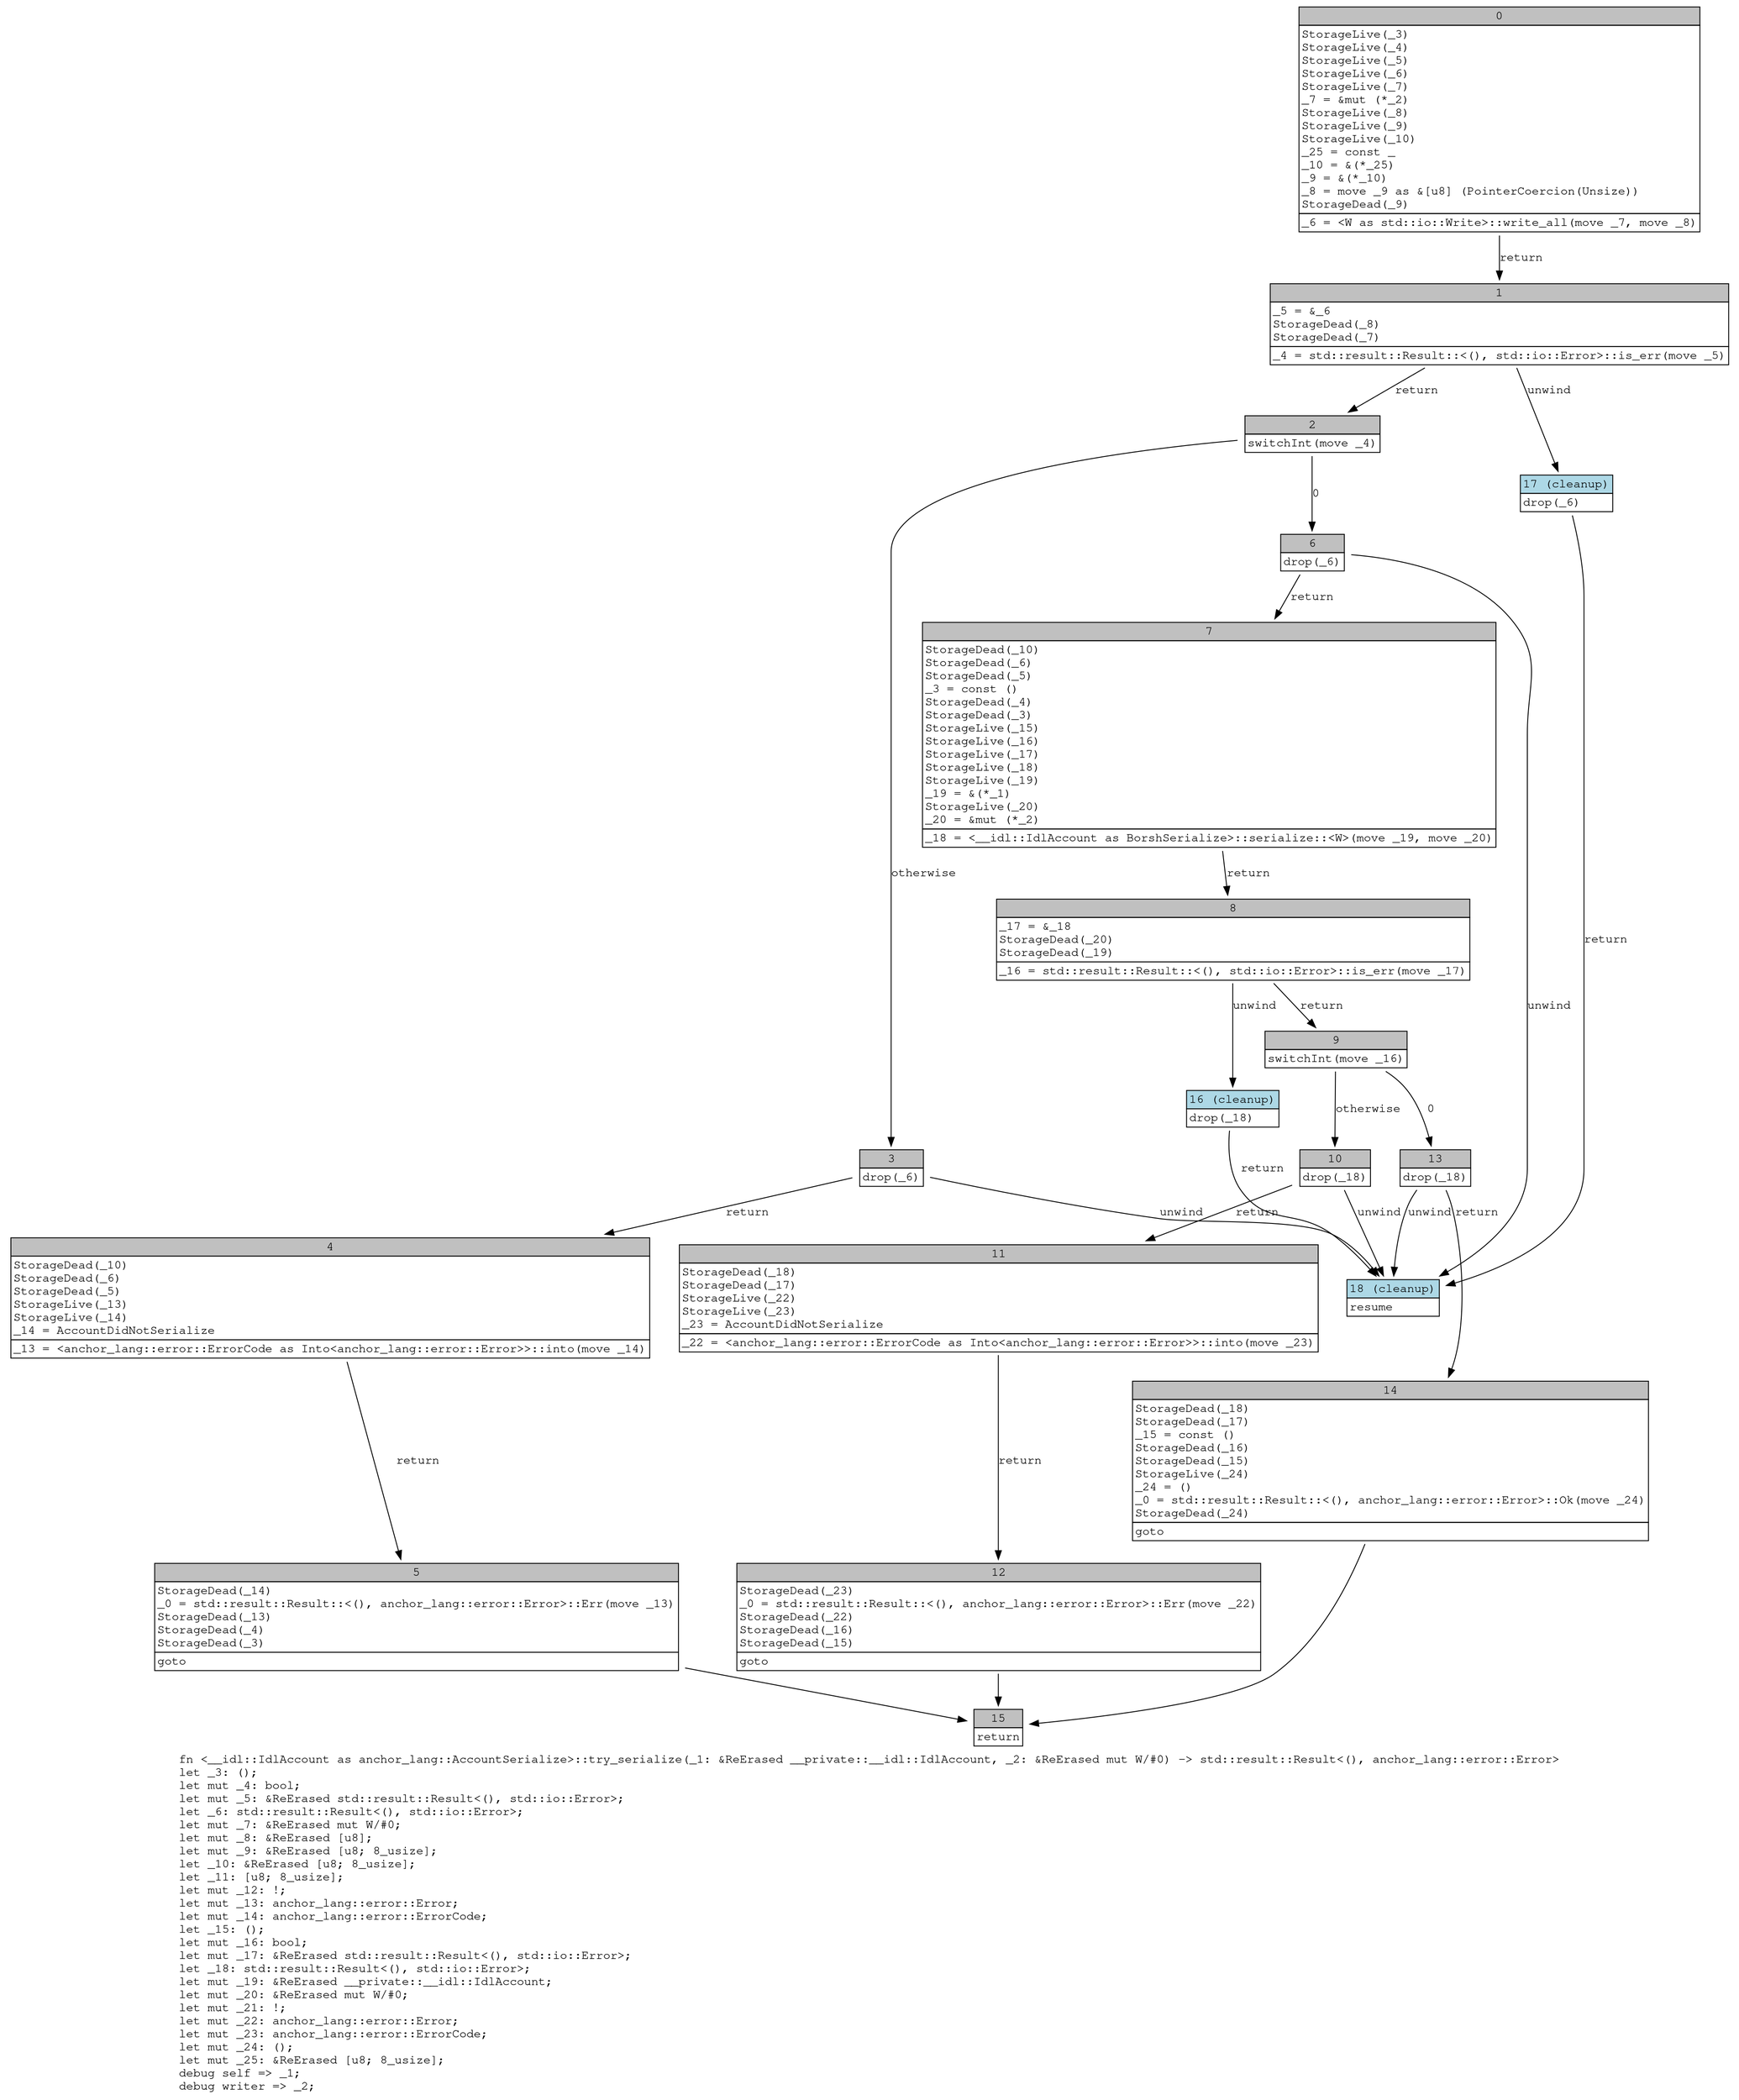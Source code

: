 digraph Mir_0_14201 {
    graph [fontname="Courier, monospace"];
    node [fontname="Courier, monospace"];
    edge [fontname="Courier, monospace"];
    label=<fn &lt;__idl::IdlAccount as anchor_lang::AccountSerialize&gt;::try_serialize(_1: &amp;ReErased __private::__idl::IdlAccount, _2: &amp;ReErased mut W/#0) -&gt; std::result::Result&lt;(), anchor_lang::error::Error&gt;<br align="left"/>let _3: ();<br align="left"/>let mut _4: bool;<br align="left"/>let mut _5: &amp;ReErased std::result::Result&lt;(), std::io::Error&gt;;<br align="left"/>let _6: std::result::Result&lt;(), std::io::Error&gt;;<br align="left"/>let mut _7: &amp;ReErased mut W/#0;<br align="left"/>let mut _8: &amp;ReErased [u8];<br align="left"/>let mut _9: &amp;ReErased [u8; 8_usize];<br align="left"/>let _10: &amp;ReErased [u8; 8_usize];<br align="left"/>let _11: [u8; 8_usize];<br align="left"/>let mut _12: !;<br align="left"/>let mut _13: anchor_lang::error::Error;<br align="left"/>let mut _14: anchor_lang::error::ErrorCode;<br align="left"/>let _15: ();<br align="left"/>let mut _16: bool;<br align="left"/>let mut _17: &amp;ReErased std::result::Result&lt;(), std::io::Error&gt;;<br align="left"/>let _18: std::result::Result&lt;(), std::io::Error&gt;;<br align="left"/>let mut _19: &amp;ReErased __private::__idl::IdlAccount;<br align="left"/>let mut _20: &amp;ReErased mut W/#0;<br align="left"/>let mut _21: !;<br align="left"/>let mut _22: anchor_lang::error::Error;<br align="left"/>let mut _23: anchor_lang::error::ErrorCode;<br align="left"/>let mut _24: ();<br align="left"/>let mut _25: &amp;ReErased [u8; 8_usize];<br align="left"/>debug self =&gt; _1;<br align="left"/>debug writer =&gt; _2;<br align="left"/>>;
    bb0__0_14201 [shape="none", label=<<table border="0" cellborder="1" cellspacing="0"><tr><td bgcolor="gray" align="center" colspan="1">0</td></tr><tr><td align="left" balign="left">StorageLive(_3)<br/>StorageLive(_4)<br/>StorageLive(_5)<br/>StorageLive(_6)<br/>StorageLive(_7)<br/>_7 = &amp;mut (*_2)<br/>StorageLive(_8)<br/>StorageLive(_9)<br/>StorageLive(_10)<br/>_25 = const _<br/>_10 = &amp;(*_25)<br/>_9 = &amp;(*_10)<br/>_8 = move _9 as &amp;[u8] (PointerCoercion(Unsize))<br/>StorageDead(_9)<br/></td></tr><tr><td align="left">_6 = &lt;W as std::io::Write&gt;::write_all(move _7, move _8)</td></tr></table>>];
    bb1__0_14201 [shape="none", label=<<table border="0" cellborder="1" cellspacing="0"><tr><td bgcolor="gray" align="center" colspan="1">1</td></tr><tr><td align="left" balign="left">_5 = &amp;_6<br/>StorageDead(_8)<br/>StorageDead(_7)<br/></td></tr><tr><td align="left">_4 = std::result::Result::&lt;(), std::io::Error&gt;::is_err(move _5)</td></tr></table>>];
    bb2__0_14201 [shape="none", label=<<table border="0" cellborder="1" cellspacing="0"><tr><td bgcolor="gray" align="center" colspan="1">2</td></tr><tr><td align="left">switchInt(move _4)</td></tr></table>>];
    bb3__0_14201 [shape="none", label=<<table border="0" cellborder="1" cellspacing="0"><tr><td bgcolor="gray" align="center" colspan="1">3</td></tr><tr><td align="left">drop(_6)</td></tr></table>>];
    bb4__0_14201 [shape="none", label=<<table border="0" cellborder="1" cellspacing="0"><tr><td bgcolor="gray" align="center" colspan="1">4</td></tr><tr><td align="left" balign="left">StorageDead(_10)<br/>StorageDead(_6)<br/>StorageDead(_5)<br/>StorageLive(_13)<br/>StorageLive(_14)<br/>_14 = AccountDidNotSerialize<br/></td></tr><tr><td align="left">_13 = &lt;anchor_lang::error::ErrorCode as Into&lt;anchor_lang::error::Error&gt;&gt;::into(move _14)</td></tr></table>>];
    bb5__0_14201 [shape="none", label=<<table border="0" cellborder="1" cellspacing="0"><tr><td bgcolor="gray" align="center" colspan="1">5</td></tr><tr><td align="left" balign="left">StorageDead(_14)<br/>_0 = std::result::Result::&lt;(), anchor_lang::error::Error&gt;::Err(move _13)<br/>StorageDead(_13)<br/>StorageDead(_4)<br/>StorageDead(_3)<br/></td></tr><tr><td align="left">goto</td></tr></table>>];
    bb6__0_14201 [shape="none", label=<<table border="0" cellborder="1" cellspacing="0"><tr><td bgcolor="gray" align="center" colspan="1">6</td></tr><tr><td align="left">drop(_6)</td></tr></table>>];
    bb7__0_14201 [shape="none", label=<<table border="0" cellborder="1" cellspacing="0"><tr><td bgcolor="gray" align="center" colspan="1">7</td></tr><tr><td align="left" balign="left">StorageDead(_10)<br/>StorageDead(_6)<br/>StorageDead(_5)<br/>_3 = const ()<br/>StorageDead(_4)<br/>StorageDead(_3)<br/>StorageLive(_15)<br/>StorageLive(_16)<br/>StorageLive(_17)<br/>StorageLive(_18)<br/>StorageLive(_19)<br/>_19 = &amp;(*_1)<br/>StorageLive(_20)<br/>_20 = &amp;mut (*_2)<br/></td></tr><tr><td align="left">_18 = &lt;__idl::IdlAccount as BorshSerialize&gt;::serialize::&lt;W&gt;(move _19, move _20)</td></tr></table>>];
    bb8__0_14201 [shape="none", label=<<table border="0" cellborder="1" cellspacing="0"><tr><td bgcolor="gray" align="center" colspan="1">8</td></tr><tr><td align="left" balign="left">_17 = &amp;_18<br/>StorageDead(_20)<br/>StorageDead(_19)<br/></td></tr><tr><td align="left">_16 = std::result::Result::&lt;(), std::io::Error&gt;::is_err(move _17)</td></tr></table>>];
    bb9__0_14201 [shape="none", label=<<table border="0" cellborder="1" cellspacing="0"><tr><td bgcolor="gray" align="center" colspan="1">9</td></tr><tr><td align="left">switchInt(move _16)</td></tr></table>>];
    bb10__0_14201 [shape="none", label=<<table border="0" cellborder="1" cellspacing="0"><tr><td bgcolor="gray" align="center" colspan="1">10</td></tr><tr><td align="left">drop(_18)</td></tr></table>>];
    bb11__0_14201 [shape="none", label=<<table border="0" cellborder="1" cellspacing="0"><tr><td bgcolor="gray" align="center" colspan="1">11</td></tr><tr><td align="left" balign="left">StorageDead(_18)<br/>StorageDead(_17)<br/>StorageLive(_22)<br/>StorageLive(_23)<br/>_23 = AccountDidNotSerialize<br/></td></tr><tr><td align="left">_22 = &lt;anchor_lang::error::ErrorCode as Into&lt;anchor_lang::error::Error&gt;&gt;::into(move _23)</td></tr></table>>];
    bb12__0_14201 [shape="none", label=<<table border="0" cellborder="1" cellspacing="0"><tr><td bgcolor="gray" align="center" colspan="1">12</td></tr><tr><td align="left" balign="left">StorageDead(_23)<br/>_0 = std::result::Result::&lt;(), anchor_lang::error::Error&gt;::Err(move _22)<br/>StorageDead(_22)<br/>StorageDead(_16)<br/>StorageDead(_15)<br/></td></tr><tr><td align="left">goto</td></tr></table>>];
    bb13__0_14201 [shape="none", label=<<table border="0" cellborder="1" cellspacing="0"><tr><td bgcolor="gray" align="center" colspan="1">13</td></tr><tr><td align="left">drop(_18)</td></tr></table>>];
    bb14__0_14201 [shape="none", label=<<table border="0" cellborder="1" cellspacing="0"><tr><td bgcolor="gray" align="center" colspan="1">14</td></tr><tr><td align="left" balign="left">StorageDead(_18)<br/>StorageDead(_17)<br/>_15 = const ()<br/>StorageDead(_16)<br/>StorageDead(_15)<br/>StorageLive(_24)<br/>_24 = ()<br/>_0 = std::result::Result::&lt;(), anchor_lang::error::Error&gt;::Ok(move _24)<br/>StorageDead(_24)<br/></td></tr><tr><td align="left">goto</td></tr></table>>];
    bb15__0_14201 [shape="none", label=<<table border="0" cellborder="1" cellspacing="0"><tr><td bgcolor="gray" align="center" colspan="1">15</td></tr><tr><td align="left">return</td></tr></table>>];
    bb16__0_14201 [shape="none", label=<<table border="0" cellborder="1" cellspacing="0"><tr><td bgcolor="lightblue" align="center" colspan="1">16 (cleanup)</td></tr><tr><td align="left">drop(_18)</td></tr></table>>];
    bb17__0_14201 [shape="none", label=<<table border="0" cellborder="1" cellspacing="0"><tr><td bgcolor="lightblue" align="center" colspan="1">17 (cleanup)</td></tr><tr><td align="left">drop(_6)</td></tr></table>>];
    bb18__0_14201 [shape="none", label=<<table border="0" cellborder="1" cellspacing="0"><tr><td bgcolor="lightblue" align="center" colspan="1">18 (cleanup)</td></tr><tr><td align="left">resume</td></tr></table>>];
    bb0__0_14201 -> bb1__0_14201 [label="return"];
    bb1__0_14201 -> bb2__0_14201 [label="return"];
    bb1__0_14201 -> bb17__0_14201 [label="unwind"];
    bb2__0_14201 -> bb6__0_14201 [label="0"];
    bb2__0_14201 -> bb3__0_14201 [label="otherwise"];
    bb3__0_14201 -> bb4__0_14201 [label="return"];
    bb3__0_14201 -> bb18__0_14201 [label="unwind"];
    bb4__0_14201 -> bb5__0_14201 [label="return"];
    bb5__0_14201 -> bb15__0_14201 [label=""];
    bb6__0_14201 -> bb7__0_14201 [label="return"];
    bb6__0_14201 -> bb18__0_14201 [label="unwind"];
    bb7__0_14201 -> bb8__0_14201 [label="return"];
    bb8__0_14201 -> bb9__0_14201 [label="return"];
    bb8__0_14201 -> bb16__0_14201 [label="unwind"];
    bb9__0_14201 -> bb13__0_14201 [label="0"];
    bb9__0_14201 -> bb10__0_14201 [label="otherwise"];
    bb10__0_14201 -> bb11__0_14201 [label="return"];
    bb10__0_14201 -> bb18__0_14201 [label="unwind"];
    bb11__0_14201 -> bb12__0_14201 [label="return"];
    bb12__0_14201 -> bb15__0_14201 [label=""];
    bb13__0_14201 -> bb14__0_14201 [label="return"];
    bb13__0_14201 -> bb18__0_14201 [label="unwind"];
    bb14__0_14201 -> bb15__0_14201 [label=""];
    bb16__0_14201 -> bb18__0_14201 [label="return"];
    bb17__0_14201 -> bb18__0_14201 [label="return"];
}
